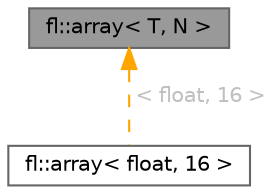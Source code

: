 digraph "fl::array&lt; T, N &gt;"
{
 // INTERACTIVE_SVG=YES
 // LATEX_PDF_SIZE
  bgcolor="transparent";
  edge [fontname=Helvetica,fontsize=10,labelfontname=Helvetica,labelfontsize=10];
  node [fontname=Helvetica,fontsize=10,shape=box,height=0.2,width=0.4];
  Node1 [id="Node000001",label="fl::array\< T, N \>",height=0.2,width=0.4,color="gray40", fillcolor="grey60", style="filled", fontcolor="black",tooltip="A fixed-size array implementation similar to std::array."];
  Node1 -> Node2 [id="edge1_Node000001_Node000002",dir="back",color="orange",style="dashed",tooltip=" ",label=" \< float, 16 \>",fontcolor="grey" ];
  Node2 [id="Node000002",label="fl::array\< float, 16 \>",height=0.2,width=0.4,color="gray40", fillcolor="white", style="filled",URL="$d4/dca/classfl_1_1array.html",tooltip=" "];
}

